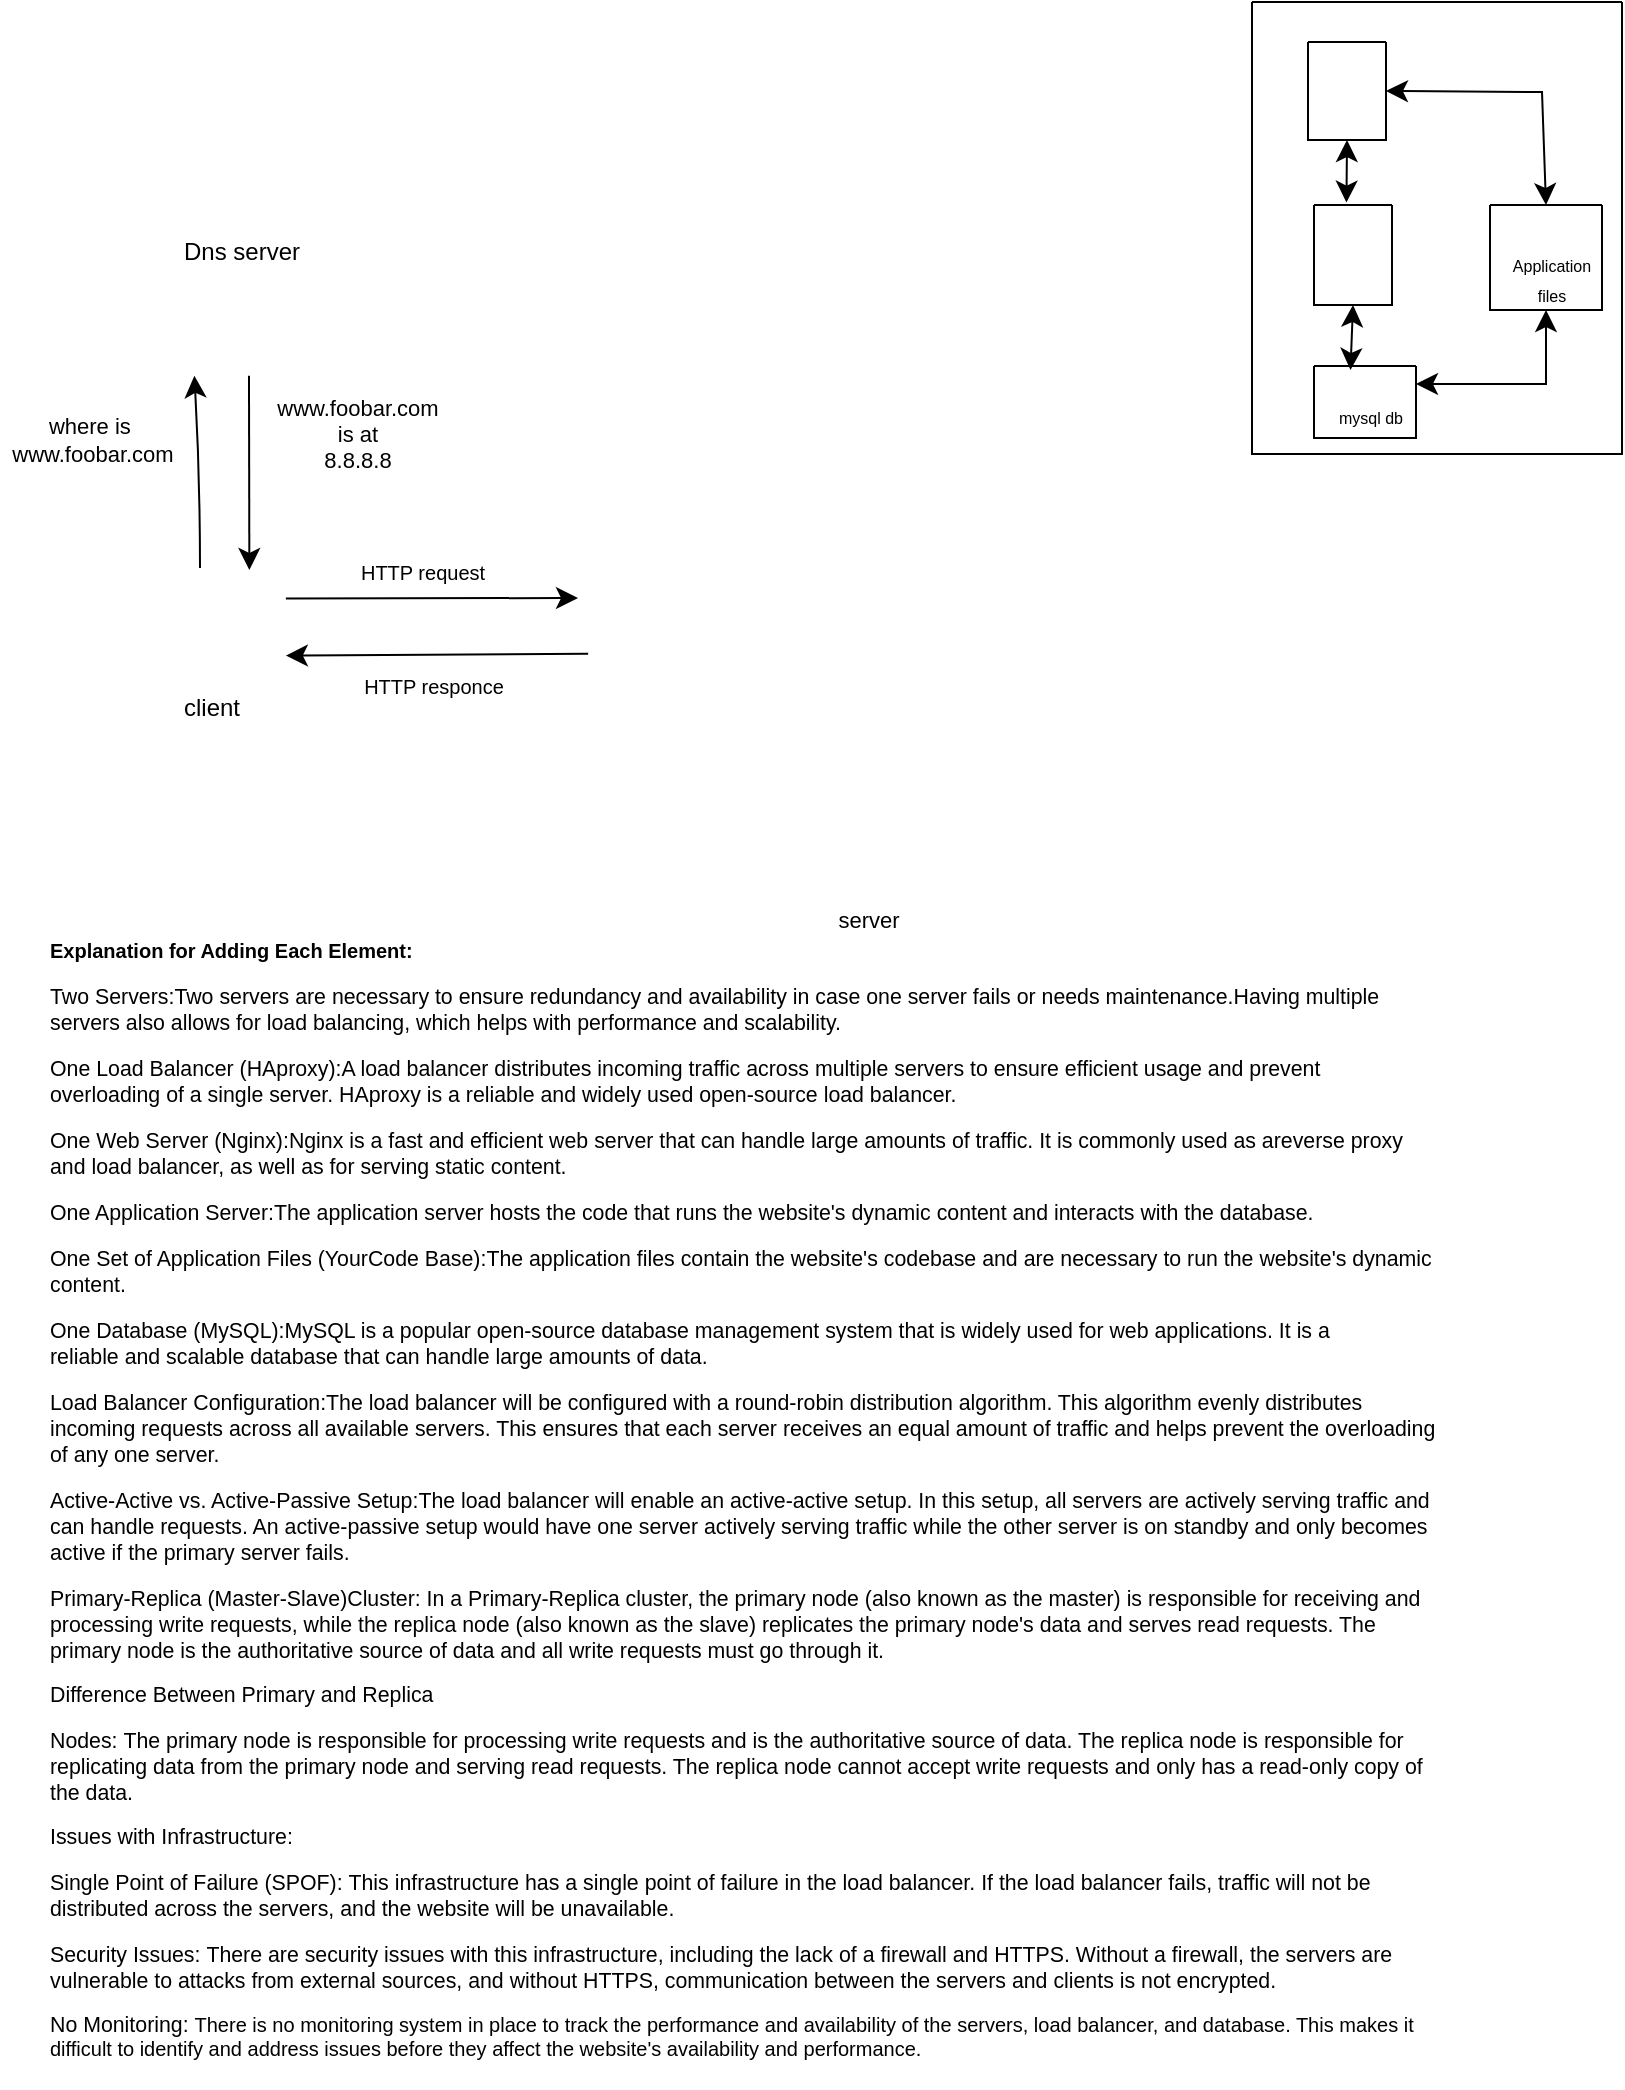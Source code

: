 <mxfile version="20.8.23" type="github">
  <diagram name="Page-1" id="-I2RrOsuAbHPlEbhCyhT">
    <mxGraphModel dx="1418" dy="582" grid="0" gridSize="10" guides="1" tooltips="1" connect="1" arrows="1" fold="1" page="0" pageScale="1" pageWidth="850" pageHeight="1100" math="0" shadow="0">
      <root>
        <mxCell id="0" />
        <mxCell id="1" parent="0" />
        <mxCell id="RYZTqpbMyyFkifUs5dxj-9" style="edgeStyle=none;curved=1;rounded=0;orthogonalLoop=1;jettySize=auto;html=1;fontSize=12;startSize=8;endSize=8;entryX=1;entryY=0.75;entryDx=0;entryDy=0;" edge="1" parent="1" target="RYZTqpbMyyFkifUs5dxj-2">
          <mxGeometry relative="1" as="geometry">
            <mxPoint x="-172" y="427" as="sourcePoint" />
            <mxPoint x="-172" y="336" as="targetPoint" />
            <Array as="points">
              <mxPoint x="-172" y="382" />
            </Array>
          </mxGeometry>
        </mxCell>
        <mxCell id="RYZTqpbMyyFkifUs5dxj-18" style="edgeStyle=none;curved=1;rounded=0;orthogonalLoop=1;jettySize=auto;html=1;exitX=1;exitY=0.25;exitDx=0;exitDy=0;fontSize=12;startSize=8;endSize=8;" edge="1" parent="1" source="RYZTqpbMyyFkifUs5dxj-1">
          <mxGeometry relative="1" as="geometry">
            <mxPoint x="17" y="442" as="targetPoint" />
          </mxGeometry>
        </mxCell>
        <mxCell id="RYZTqpbMyyFkifUs5dxj-19" style="edgeStyle=none;rounded=0;orthogonalLoop=1;jettySize=auto;html=1;exitX=1;exitY=0.75;exitDx=0;exitDy=0;entryX=-0.003;entryY=0.606;entryDx=0;entryDy=0;entryPerimeter=0;fontSize=12;startSize=8;endSize=8;startArrow=classic;startFill=1;endArrow=none;endFill=0;" edge="1" parent="1" source="RYZTqpbMyyFkifUs5dxj-1">
          <mxGeometry relative="1" as="geometry">
            <mxPoint x="22.07" y="469.86" as="targetPoint" />
          </mxGeometry>
        </mxCell>
        <mxCell id="RYZTqpbMyyFkifUs5dxj-1" value="" style="shape=image;verticalLabelPosition=bottom;labelBackgroundColor=default;verticalAlign=top;aspect=fixed;imageAspect=0;image=https://cdn4.vectorstock.com/i/1000x1000/07/63/laptop-a-simple-linear-drawing-on-a-white-vector-28450763.jpg;clipPath=inset(26.33% 22.66% 34.33% 23.02%);" vertex="1" parent="1">
          <mxGeometry x="-202.07" y="428" width="73" height="57.04" as="geometry" />
        </mxCell>
        <mxCell id="RYZTqpbMyyFkifUs5dxj-10" style="edgeStyle=none;curved=1;rounded=0;orthogonalLoop=1;jettySize=auto;html=1;entryX=0.75;entryY=0;entryDx=0;entryDy=0;fontSize=12;startSize=8;endSize=8;" edge="1" parent="1" source="RYZTqpbMyyFkifUs5dxj-2" target="RYZTqpbMyyFkifUs5dxj-1">
          <mxGeometry relative="1" as="geometry" />
        </mxCell>
        <mxCell id="RYZTqpbMyyFkifUs5dxj-2" value="" style="shape=image;verticalLabelPosition=bottom;labelBackgroundColor=default;verticalAlign=top;aspect=fixed;imageAspect=0;image=https://webdeasy.de/wp-content/uploads/2020/05/Untitled-Document.png;clipPath=inset(4.64% 46% 47.94% 46%);direction=south;" vertex="1" parent="1">
          <mxGeometry x="-202.065" y="274.065" width="109" height="56.87" as="geometry" />
        </mxCell>
        <mxCell id="RYZTqpbMyyFkifUs5dxj-11" value="&lt;font style=&quot;font-size: 12px;&quot;&gt;Dns server&lt;/font&gt;" style="text;html=1;strokeColor=none;fillColor=none;align=center;verticalAlign=middle;whiteSpace=wrap;rounded=0;fontSize=16;" vertex="1" parent="1">
          <mxGeometry x="-184" y="252" width="66.43" height="30" as="geometry" />
        </mxCell>
        <mxCell id="RYZTqpbMyyFkifUs5dxj-12" value="client" style="text;html=1;strokeColor=none;fillColor=none;align=center;verticalAlign=middle;whiteSpace=wrap;rounded=0;fontSize=12;" vertex="1" parent="1">
          <mxGeometry x="-195.57" y="482" width="60" height="30" as="geometry" />
        </mxCell>
        <mxCell id="RYZTqpbMyyFkifUs5dxj-60" value="" style="swimlane;startSize=0;fontSize=11;" vertex="1" parent="1">
          <mxGeometry x="354" y="144" width="185" height="226" as="geometry" />
        </mxCell>
        <mxCell id="RYZTqpbMyyFkifUs5dxj-73" style="edgeStyle=none;rounded=0;orthogonalLoop=1;jettySize=auto;html=1;exitX=0.5;exitY=1;exitDx=0;exitDy=0;entryX=0.416;entryY=-0.024;entryDx=0;entryDy=0;entryPerimeter=0;fontSize=11;startArrow=classic;startFill=1;endArrow=classic;endFill=1;startSize=8;endSize=8;" edge="1" parent="RYZTqpbMyyFkifUs5dxj-60" source="RYZTqpbMyyFkifUs5dxj-26" target="RYZTqpbMyyFkifUs5dxj-27">
          <mxGeometry relative="1" as="geometry" />
        </mxCell>
        <mxCell id="RYZTqpbMyyFkifUs5dxj-133" style="edgeStyle=none;rounded=0;orthogonalLoop=1;jettySize=auto;html=1;exitX=1;exitY=0.5;exitDx=0;exitDy=0;entryX=0.5;entryY=0;entryDx=0;entryDy=0;fontSize=8;startArrow=classic;startFill=1;endArrow=classic;endFill=1;startSize=8;endSize=8;" edge="1" parent="RYZTqpbMyyFkifUs5dxj-60" source="RYZTqpbMyyFkifUs5dxj-26" target="RYZTqpbMyyFkifUs5dxj-29">
          <mxGeometry relative="1" as="geometry">
            <Array as="points">
              <mxPoint x="145" y="45" />
            </Array>
          </mxGeometry>
        </mxCell>
        <mxCell id="RYZTqpbMyyFkifUs5dxj-26" value="" style="swimlane;startSize=0;fontSize=12;" vertex="1" parent="RYZTqpbMyyFkifUs5dxj-60">
          <mxGeometry x="28" y="20" width="39" height="49" as="geometry" />
        </mxCell>
        <mxCell id="RYZTqpbMyyFkifUs5dxj-23" value="" style="shape=image;verticalLabelPosition=bottom;labelBackgroundColor=default;verticalAlign=top;aspect=fixed;imageAspect=0;image=https://miro.medium.com/max/791/0*s8pDWBcAmnmmw7g9.png;clipPath=inset(14.21% 49.33% 46.84% 32.33%);" vertex="1" parent="RYZTqpbMyyFkifUs5dxj-26">
          <mxGeometry x="10.62" y="14.25" width="20.63" height="27.75" as="geometry" />
        </mxCell>
        <mxCell id="RYZTqpbMyyFkifUs5dxj-134" style="edgeStyle=none;rounded=0;orthogonalLoop=1;jettySize=auto;html=1;exitX=1;exitY=0.25;exitDx=0;exitDy=0;entryX=0.5;entryY=1;entryDx=0;entryDy=0;fontSize=8;startArrow=classic;startFill=1;endArrow=classic;endFill=1;startSize=8;endSize=8;" edge="1" parent="RYZTqpbMyyFkifUs5dxj-60" source="RYZTqpbMyyFkifUs5dxj-28" target="RYZTqpbMyyFkifUs5dxj-29">
          <mxGeometry relative="1" as="geometry">
            <Array as="points">
              <mxPoint x="147" y="191" />
            </Array>
          </mxGeometry>
        </mxCell>
        <mxCell id="RYZTqpbMyyFkifUs5dxj-28" value="" style="swimlane;startSize=0;fontSize=12;" vertex="1" parent="RYZTqpbMyyFkifUs5dxj-60">
          <mxGeometry x="31" y="182" width="51" height="36" as="geometry">
            <mxRectangle x="172" y="456" width="62" height="69" as="alternateBounds" />
          </mxGeometry>
        </mxCell>
        <mxCell id="RYZTqpbMyyFkifUs5dxj-46" value="" style="shape=image;verticalLabelPosition=bottom;labelBackgroundColor=default;verticalAlign=top;aspect=fixed;imageAspect=0;image=https://i.pinimg.com/originals/c4/b5/d5/c4b5d5e672b1904aec4c33902eaa5c5e.jpg;clipPath=inset(58.72% 76% 15.77% 6.33%);" vertex="1" parent="RYZTqpbMyyFkifUs5dxj-28">
          <mxGeometry x="18.25" y="2" width="26.51" height="19" as="geometry" />
        </mxCell>
        <mxCell id="RYZTqpbMyyFkifUs5dxj-48" value="&lt;font style=&quot;font-size: 8px;&quot;&gt;mysql db&lt;/font&gt;" style="text;html=1;strokeColor=none;fillColor=none;align=center;verticalAlign=middle;whiteSpace=wrap;rounded=0;fontSize=12;" vertex="1" parent="RYZTqpbMyyFkifUs5dxj-28">
          <mxGeometry x="8" y="17" width="41" height="15" as="geometry" />
        </mxCell>
        <mxCell id="RYZTqpbMyyFkifUs5dxj-29" value="" style="swimlane;startSize=0;fontSize=12;" vertex="1" parent="RYZTqpbMyyFkifUs5dxj-60">
          <mxGeometry x="119" y="101.5" width="56" height="52.5" as="geometry" />
        </mxCell>
        <mxCell id="RYZTqpbMyyFkifUs5dxj-49" value="&lt;font style=&quot;font-size: 8px;&quot;&gt;Application &lt;br&gt;files&lt;/font&gt;" style="text;html=1;strokeColor=none;fillColor=none;align=center;verticalAlign=middle;whiteSpace=wrap;rounded=0;fontSize=12;" vertex="1" parent="RYZTqpbMyyFkifUs5dxj-29">
          <mxGeometry x="2" y="26" width="58" height="20" as="geometry" />
        </mxCell>
        <mxCell id="RYZTqpbMyyFkifUs5dxj-51" value="" style="shape=image;verticalLabelPosition=bottom;labelBackgroundColor=default;verticalAlign=top;aspect=fixed;imageAspect=0;image=https://www.thebalancemoney.com/thmb/xQXQvmnj-3NeWdelHH4LjgOaIrY=/1500x0/filters:no_upscale():max_bytes(150000):strip_icc()/free-microsoft-curriculum-vitae-cv-templates-for-word-2060343-edit-ac4d9d9794a24063acb2d6fd17ef6ed3.jpg;clipPath=inset(27.5% 20% 58% 72%);" vertex="1" parent="RYZTqpbMyyFkifUs5dxj-29">
          <mxGeometry x="30" y="8.5" width="12" height="14.5" as="geometry" />
        </mxCell>
        <mxCell id="RYZTqpbMyyFkifUs5dxj-50" value="" style="shape=image;verticalLabelPosition=bottom;labelBackgroundColor=default;verticalAlign=top;aspect=fixed;imageAspect=0;image=https://www.thebalancemoney.com/thmb/xQXQvmnj-3NeWdelHH4LjgOaIrY=/1500x0/filters:no_upscale():max_bytes(150000):strip_icc()/free-microsoft-curriculum-vitae-cv-templates-for-word-2060343-edit-ac4d9d9794a24063acb2d6fd17ef6ed3.jpg;clipPath=inset(27.5% 20% 58% 72%);" vertex="1" parent="RYZTqpbMyyFkifUs5dxj-29">
          <mxGeometry x="19" y="8.5" width="11.18" height="13.5" as="geometry" />
        </mxCell>
        <mxCell id="RYZTqpbMyyFkifUs5dxj-128" style="edgeStyle=none;rounded=0;orthogonalLoop=1;jettySize=auto;html=1;exitX=0.5;exitY=1;exitDx=0;exitDy=0;entryX=0;entryY=0;entryDx=0;entryDy=0;fontSize=8;startArrow=classic;startFill=1;endArrow=classic;endFill=1;startSize=8;endSize=8;" edge="1" parent="RYZTqpbMyyFkifUs5dxj-60" source="RYZTqpbMyyFkifUs5dxj-27" target="RYZTqpbMyyFkifUs5dxj-46">
          <mxGeometry relative="1" as="geometry" />
        </mxCell>
        <mxCell id="RYZTqpbMyyFkifUs5dxj-27" value="" style="swimlane;startSize=0;fontSize=12;" vertex="1" parent="RYZTqpbMyyFkifUs5dxj-60">
          <mxGeometry x="31" y="101.5" width="39" height="50" as="geometry" />
        </mxCell>
        <mxCell id="RYZTqpbMyyFkifUs5dxj-40" value="" style="shape=image;verticalLabelPosition=bottom;labelBackgroundColor=default;verticalAlign=top;aspect=fixed;imageAspect=0;image=https://miro.medium.com/max/791/0*s8pDWBcAmnmmw7g9.png;clipPath=inset(27.37% 10.67% 43.16% 67%);" vertex="1" parent="RYZTqpbMyyFkifUs5dxj-27">
          <mxGeometry x="5.69" y="15.46" width="31.75" height="26.54" as="geometry" />
        </mxCell>
        <mxCell id="RYZTqpbMyyFkifUs5dxj-41" style="edgeStyle=none;rounded=0;orthogonalLoop=1;jettySize=auto;html=1;exitX=1;exitY=1;exitDx=0;exitDy=0;fontSize=12;startArrow=classic;startFill=1;endArrow=none;endFill=0;startSize=8;endSize=8;" edge="1" parent="RYZTqpbMyyFkifUs5dxj-27" source="RYZTqpbMyyFkifUs5dxj-40" target="RYZTqpbMyyFkifUs5dxj-40">
          <mxGeometry relative="1" as="geometry" />
        </mxCell>
        <mxCell id="RYZTqpbMyyFkifUs5dxj-75" value="where is&amp;nbsp;&lt;br&gt;www.foobar.com" style="text;html=1;strokeColor=none;fillColor=none;align=center;verticalAlign=middle;whiteSpace=wrap;rounded=0;fontSize=11;" vertex="1" parent="1">
          <mxGeometry x="-272" y="348" width="93" height="30" as="geometry" />
        </mxCell>
        <mxCell id="RYZTqpbMyyFkifUs5dxj-76" value="www.foobar.com&lt;br&gt;is at&lt;br&gt;8.8.8.8" style="text;html=1;strokeColor=none;fillColor=none;align=center;verticalAlign=middle;whiteSpace=wrap;rounded=0;fontSize=11;" vertex="1" parent="1">
          <mxGeometry x="-144" y="340" width="102" height="40" as="geometry" />
        </mxCell>
        <mxCell id="RYZTqpbMyyFkifUs5dxj-77" value="server" style="text;html=1;strokeColor=none;fillColor=none;align=center;verticalAlign=middle;whiteSpace=wrap;rounded=0;fontSize=11;" vertex="1" parent="1">
          <mxGeometry x="78" y="588" width="169" height="30" as="geometry" />
        </mxCell>
        <mxCell id="RYZTqpbMyyFkifUs5dxj-85" value="&lt;h1 style=&quot;border-color: var(--border-color); font-size: 10px;&quot;&gt;&lt;p style=&quot;margin-bottom:0in;margin-bottom:.0001pt&quot; class=&quot;MsoNormal&quot;&gt;Explanation for Adding Each Element:&lt;/p&gt;&lt;p style=&quot;margin-bottom:0in;margin-bottom:.0001pt&quot; class=&quot;MsoNormal&quot;&gt;&lt;span style=&quot;font-size: 8pt; line-height: 107%; font-weight: normal;&quot;&gt;Two Servers:&lt;/span&gt;&lt;span style=&quot;font-size: 8pt; font-weight: normal; background-color: initial;&quot;&gt;Two servers are necessary to ensure redundancy&lt;/span&gt;&lt;span style=&quot;font-size: 8pt; font-weight: normal; background-color: initial;&quot;&gt;&amp;nbsp;and availability in case one server fails or needs maintenance.&lt;/span&gt;&lt;span style=&quot;font-size: 8pt; font-weight: normal; background-color: initial;&quot;&gt;Having multiple servers also allows for load balancing, which helps with performance&lt;/span&gt;&lt;span style=&quot;font-size: 8pt; font-weight: normal; background-color: initial;&quot;&gt;&amp;nbsp;and scalability.&lt;/span&gt;&lt;/p&gt;&lt;p style=&quot;margin-bottom:0in;margin-bottom:.0001pt&quot; class=&quot;MsoNormal&quot;&gt;&lt;span style=&quot;font-size: 8pt; line-height: 107%; font-weight: normal;&quot;&gt;One Load Balancer (HAproxy):&lt;/span&gt;&lt;span style=&quot;font-size: 8pt; font-weight: normal; background-color: initial;&quot;&gt;A load balancer distributes incoming traffic&lt;/span&gt;&lt;span style=&quot;font-size: 8pt; font-weight: normal; background-color: initial;&quot;&gt;&amp;nbsp;across multiple servers to ensure efficient usage and prevent overloading&lt;/span&gt;&lt;span style=&quot;font-size: 8pt; font-weight: normal; background-color: initial;&quot;&gt;&amp;nbsp;of a single server. HAproxy is a reliable and widely used open-source&lt;/span&gt;&lt;span style=&quot;font-size: 8pt; font-weight: normal; background-color: initial;&quot;&gt;&amp;nbsp;load balancer.&lt;/span&gt;&lt;/p&gt;&lt;p style=&quot;margin-bottom:0in;margin-bottom:.0001pt&quot; class=&quot;MsoNormal&quot;&gt;&lt;span style=&quot;font-size: 8pt; line-height: 107%; font-weight: normal;&quot;&gt;One Web Server (Nginx):&lt;/span&gt;&lt;span style=&quot;font-size: 8pt; font-weight: normal; background-color: initial;&quot;&gt;Nginx is a fast and efficient web server&lt;/span&gt;&lt;span style=&quot;font-size: 8pt; font-weight: normal; background-color: initial;&quot;&gt;&amp;nbsp;that can handle large amounts of traffic. It is commonly used as a&lt;/span&gt;&lt;span style=&quot;font-size: 8pt; font-weight: normal; background-color: initial;&quot;&gt;reverse proxy and load balancer, as well as for serving static content.&lt;/span&gt;&lt;/p&gt;&lt;p style=&quot;margin-bottom:0in;margin-bottom:.0001pt&quot; class=&quot;MsoNormal&quot;&gt;&lt;span style=&quot;font-size: 8pt; line-height: 107%; font-weight: normal;&quot;&gt;One Application Server:&lt;/span&gt;&lt;span style=&quot;font-size: 8pt; font-weight: normal; background-color: initial;&quot;&gt;The application server hosts the code that&lt;/span&gt;&lt;span style=&quot;font-size: 8pt; font-weight: normal; background-color: initial;&quot;&gt;&amp;nbsp;runs the website&#39;s dynamic content and interacts with the database.&lt;/span&gt;&lt;/p&gt;&lt;p style=&quot;margin-bottom:0in;margin-bottom:.0001pt&quot; class=&quot;MsoNormal&quot;&gt;&lt;span style=&quot;font-size: 8pt; line-height: 107%; font-weight: normal;&quot;&gt;One Set of Application Files (YourCode Base):&lt;/span&gt;&lt;span style=&quot;font-size: 8pt; font-weight: normal; background-color: initial;&quot;&gt;The application files contain the website&#39;s&lt;/span&gt;&lt;span style=&quot;font-size: 8pt; font-weight: normal; background-color: initial;&quot;&gt;&amp;nbsp;codebase and are necessary to run the website&#39;s dynamic content.&lt;/span&gt;&lt;/p&gt;&lt;p style=&quot;margin-bottom:0in;margin-bottom:.0001pt&quot; class=&quot;MsoNormal&quot;&gt;&lt;span style=&quot;font-size: 8pt; line-height: 107%; font-weight: normal;&quot;&gt;One Database (MySQL):&lt;/span&gt;&lt;span style=&quot;font-size: 8pt; font-weight: normal; background-color: initial;&quot;&gt;MySQL is a popular open-source database&lt;/span&gt;&lt;span style=&quot;font-size: 8pt; font-weight: normal; background-color: initial;&quot;&gt;&amp;nbsp;management system that is widely used for web applications. It is a reliable&lt;/span&gt;&lt;span style=&quot;font-size: 8pt; font-weight: normal; background-color: initial;&quot;&gt;&amp;nbsp;and scalable database that can handle large amounts of data.&lt;/span&gt;&lt;/p&gt;&lt;p style=&quot;margin-bottom:0in;margin-bottom:.0001pt&quot; class=&quot;MsoNormal&quot;&gt;&lt;span style=&quot;font-size: 8pt; line-height: 107%; font-weight: normal;&quot;&gt;Load Balancer Configuration:&lt;/span&gt;&lt;span style=&quot;font-size: 8pt; font-weight: normal; background-color: initial;&quot;&gt;The load balancer will be configured with&lt;/span&gt;&lt;span style=&quot;font-size: 8pt; font-weight: normal; background-color: initial;&quot;&gt;&amp;nbsp;a round-robin distribution algorithm. This algorithm evenly distributes incoming&lt;/span&gt;&lt;span style=&quot;font-size: 8pt; font-weight: normal; background-color: initial;&quot;&gt;&amp;nbsp;requests across all available servers. This ensures that each server receives&lt;/span&gt;&lt;span style=&quot;font-size: 8pt; font-weight: normal; background-color: initial;&quot;&gt;&amp;nbsp;an equal amount of traffic and helps prevent the overloading of any one server&lt;/span&gt;&lt;span style=&quot;font-size: 8pt; font-weight: normal; background-color: initial;&quot;&gt;.&lt;/span&gt;&lt;/p&gt;&lt;p style=&quot;margin-bottom:0in;margin-bottom:.0001pt&quot; class=&quot;MsoNormal&quot;&gt;&lt;span style=&quot;font-size: 8pt; line-height: 107%; font-weight: normal;&quot;&gt;Active-Active vs. Active-Passive Setup:&lt;/span&gt;&lt;span style=&quot;font-size: 8pt; font-weight: normal; background-color: initial;&quot;&gt;The load balancer will enable an&amp;nbsp;&lt;/span&gt;&lt;span style=&quot;font-size: 8pt; font-weight: normal; background-color: initial;&quot;&gt;active-active setup. In this setup, all servers are actively serving traffic&amp;nbsp;&lt;/span&gt;&lt;span style=&quot;font-size: 8pt; font-weight: normal; background-color: initial;&quot;&gt;and can handle requests. An active-passive setup would have one server actively&amp;nbsp;&lt;/span&gt;&lt;span style=&quot;font-size: 8pt; font-weight: normal; background-color: initial;&quot;&gt;serving traffic while the other server is on standby and only becomes active if&amp;nbsp;&lt;/span&gt;&lt;span style=&quot;font-size: 8pt; font-weight: normal; background-color: initial;&quot;&gt;the primary server fails.&lt;/span&gt;&lt;/p&gt;&lt;p style=&quot;margin-bottom:0in;margin-bottom:.0001pt&quot; class=&quot;MsoNormal&quot;&gt;&lt;span style=&quot;font-size: 8pt; line-height: 107%; font-weight: normal;&quot;&gt;Primary-Replica (Master-Slave)Cluster:&amp;nbsp;&lt;/span&gt;&lt;span style=&quot;font-size: 8pt; font-weight: normal; background-color: initial;&quot;&gt;In a Primary-Replica cluster, the&amp;nbsp;&lt;/span&gt;&lt;span style=&quot;font-size: 8pt; font-weight: normal; background-color: initial;&quot;&gt;primary node (also known as the master) is responsible for receiving and processing&amp;nbsp;&lt;/span&gt;&lt;span style=&quot;font-size: 8pt; font-weight: normal; background-color: initial;&quot;&gt;write requests, while the replica node (also known as the slave) replicates the&amp;nbsp;&lt;/span&gt;&lt;span style=&quot;font-size: 8pt; font-weight: normal; background-color: initial;&quot;&gt;primary node&#39;s data and serves read requests. The primary node is the&amp;nbsp;&lt;/span&gt;&lt;span style=&quot;font-size: 8pt; font-weight: normal; background-color: initial;&quot;&gt;authoritative source of data and all write requests must go through it.&lt;/span&gt;&lt;/p&gt;&lt;p style=&quot;margin-bottom:0in;margin-bottom:.0001pt&quot; class=&quot;MsoNormal&quot;&gt;&lt;span style=&quot;font-size: 8pt; line-height: 107%; font-weight: normal;&quot;&gt;Difference Between Primary and Replica&amp;nbsp;&lt;/span&gt;&lt;/p&gt;&lt;p style=&quot;margin-bottom:0in;margin-bottom:.0001pt&quot; class=&quot;MsoNormal&quot;&gt;&lt;span style=&quot;font-size: 8pt; line-height: 107%; font-weight: normal;&quot;&gt;Nodes:&amp;nbsp;&lt;/span&gt;&lt;span style=&quot;font-size: 8pt; font-weight: normal; background-color: initial;&quot;&gt;The primary node is responsible for&amp;nbsp;&lt;/span&gt;&lt;span style=&quot;font-size: 8pt; font-weight: normal; background-color: initial;&quot;&gt;processing write requests and is the authoritative source of data. The replica&amp;nbsp;&lt;/span&gt;&lt;span style=&quot;font-size: 8pt; font-weight: normal; background-color: initial;&quot;&gt;node is responsible for replicating data from the primary node and serving read&amp;nbsp;&lt;/span&gt;&lt;span style=&quot;font-size: 8pt; font-weight: normal; background-color: initial;&quot;&gt;requests. The replica node cannot accept write requests and only has a&amp;nbsp;&lt;/span&gt;&lt;span style=&quot;font-size: 8pt; font-weight: normal; background-color: initial;&quot;&gt;read-only copy of the data.&lt;/span&gt;&lt;/p&gt;&lt;p style=&quot;margin-bottom:0in;margin-bottom:.0001pt&quot; class=&quot;MsoNormal&quot;&gt;&lt;span style=&quot;font-size: 8pt; line-height: 107%; font-weight: normal;&quot;&gt;Issues with Infrastructure:&lt;/span&gt;&lt;/p&gt;&lt;p style=&quot;margin-bottom:0in;margin-bottom:.0001pt&quot; class=&quot;MsoNormal&quot;&gt;&lt;span style=&quot;font-size: 8pt; font-weight: normal; background-color: initial;&quot;&gt;Single Point of Failure (SPOF):&amp;nbsp;&lt;/span&gt;&lt;span style=&quot;font-size: 8pt; font-weight: normal; background-color: initial;&quot;&gt;This infrastructure has a single point&amp;nbsp;&lt;/span&gt;&lt;span style=&quot;font-size: 8pt; font-weight: normal; background-color: initial;&quot;&gt;of failure in the load balancer. If the load balancer fails, traffic will not&amp;nbsp;&lt;/span&gt;&lt;span style=&quot;font-size: 8pt; font-weight: normal; background-color: initial;&quot;&gt;be distributed across the servers, and the website will be unavailable.&lt;/span&gt;&lt;/p&gt;&lt;p style=&quot;margin-bottom:0in;margin-bottom:.0001pt&quot; class=&quot;MsoNormal&quot;&gt;&lt;span style=&quot;font-size: 8pt; line-height: 107%; font-weight: normal;&quot;&gt;Security Issues:&amp;nbsp;&lt;/span&gt;&lt;span style=&quot;font-size: 8pt; font-weight: normal; background-color: initial;&quot;&gt;There are security issues with this&amp;nbsp;&lt;/span&gt;&lt;span style=&quot;font-size: 8pt; font-weight: normal; background-color: initial;&quot;&gt;infrastructure, including the lack of a firewall and HTTPS. Without a firewall,&amp;nbsp;&lt;/span&gt;&lt;span style=&quot;font-size: 8pt; font-weight: normal; background-color: initial;&quot;&gt;the servers are vulnerable to attacks from external sources, and without HTTPS,&amp;nbsp;&lt;/span&gt;&lt;span style=&quot;font-size: 8pt; font-weight: normal; background-color: initial;&quot;&gt;communication between the servers and clients is not encrypted.&lt;/span&gt;&lt;/p&gt;&lt;p style=&quot;margin-bottom:0in;margin-bottom:.0001pt&quot; class=&quot;MsoNormal&quot;&gt;&lt;span style=&quot;font-size: 8pt; line-height: 107%; font-weight: normal;&quot;&gt;No Monitoring:&amp;nbsp;&lt;/span&gt;&lt;span style=&quot;font-weight: normal; background-color: initial;&quot;&gt;There is no monitoring system in place&amp;nbsp;&lt;/span&gt;&lt;span style=&quot;font-weight: normal; background-color: initial;&quot;&gt;to track the performance and availability of the servers, load balancer, and&amp;nbsp;&lt;/span&gt;&lt;span style=&quot;font-weight: normal; background-color: initial;&quot;&gt;database. This makes it difficult to identify and address issues before they&amp;nbsp;&lt;/span&gt;&lt;span style=&quot;font-weight: normal; background-color: initial;&quot;&gt;affect the website&#39;s availability and performance.&lt;/span&gt;&lt;/p&gt;&lt;p style=&quot;border-color: var(--border-color); margin-bottom: 0.0pt;&quot; class=&quot;MsoNormal&quot;&gt;&lt;span style=&quot;font-weight: normal;&quot;&gt;&lt;br&gt;&lt;br&gt;&lt;br&gt;&lt;br&gt;&lt;br&gt;&lt;br&gt;&lt;br&gt;&lt;br&gt;&lt;br&gt;&lt;br&gt;&lt;br&gt;&lt;br&gt;&lt;br&gt;&lt;br&gt;&lt;br&gt;&lt;br&gt;&lt;br&gt;&lt;br&gt;&lt;br&gt;&lt;br&gt;&lt;br&gt;&lt;br&gt;&lt;br&gt;&lt;br&gt;&lt;br&gt;&lt;br&gt;&lt;br&gt;&lt;br&gt;&lt;br&gt;&lt;br&gt;&lt;br&gt;&lt;br&gt;&lt;br&gt;&lt;br&gt;&lt;br&gt;&lt;br&gt;&lt;br&gt;&lt;br&gt;&lt;br&gt;&lt;br&gt;&lt;br&gt;&lt;br&gt;&lt;br&gt;&lt;br&gt;&lt;br&gt;&lt;br&gt;&lt;br&gt;&lt;br&gt;&lt;br&gt;&lt;br&gt;&lt;br&gt;&lt;br&gt;&lt;br&gt;&lt;/span&gt;&lt;/p&gt;&lt;p style=&quot;margin-bottom:0in;margin-bottom:.0001pt&quot; class=&quot;MsoNormal&quot;&gt;&lt;span style=&quot;font-size: 8pt; line-height: 107%; font-weight: normal;&quot;&gt;There is no monitoring system in place&lt;br&gt;to track the performance and availability of the servers, load balancer, and&lt;br&gt;database. This makes it difficult to identify and address issues before they&lt;br&gt;affect the website&#39;s availability and performance.&lt;/span&gt;&lt;/p&gt;&lt;/h1&gt;" style="text;html=1;strokeColor=none;fillColor=none;spacing=5;spacingTop=-20;whiteSpace=wrap;overflow=hidden;rounded=0;fontSize=11;" vertex="1" parent="1">
          <mxGeometry x="-252" y="613" width="701" height="574" as="geometry" />
        </mxCell>
        <mxCell id="RYZTqpbMyyFkifUs5dxj-86" value="HTTP request" style="text;html=1;strokeColor=none;fillColor=none;align=center;verticalAlign=middle;whiteSpace=wrap;rounded=0;fontSize=10;" vertex="1" parent="1">
          <mxGeometry x="-102" y="414" width="83" height="30" as="geometry" />
        </mxCell>
        <mxCell id="RYZTqpbMyyFkifUs5dxj-87" value="HTTP responce" style="text;html=1;strokeColor=none;fillColor=none;align=center;verticalAlign=middle;whiteSpace=wrap;rounded=0;fontSize=10;" vertex="1" parent="1">
          <mxGeometry x="-106" y="471" width="102" height="30" as="geometry" />
        </mxCell>
      </root>
    </mxGraphModel>
  </diagram>
</mxfile>
